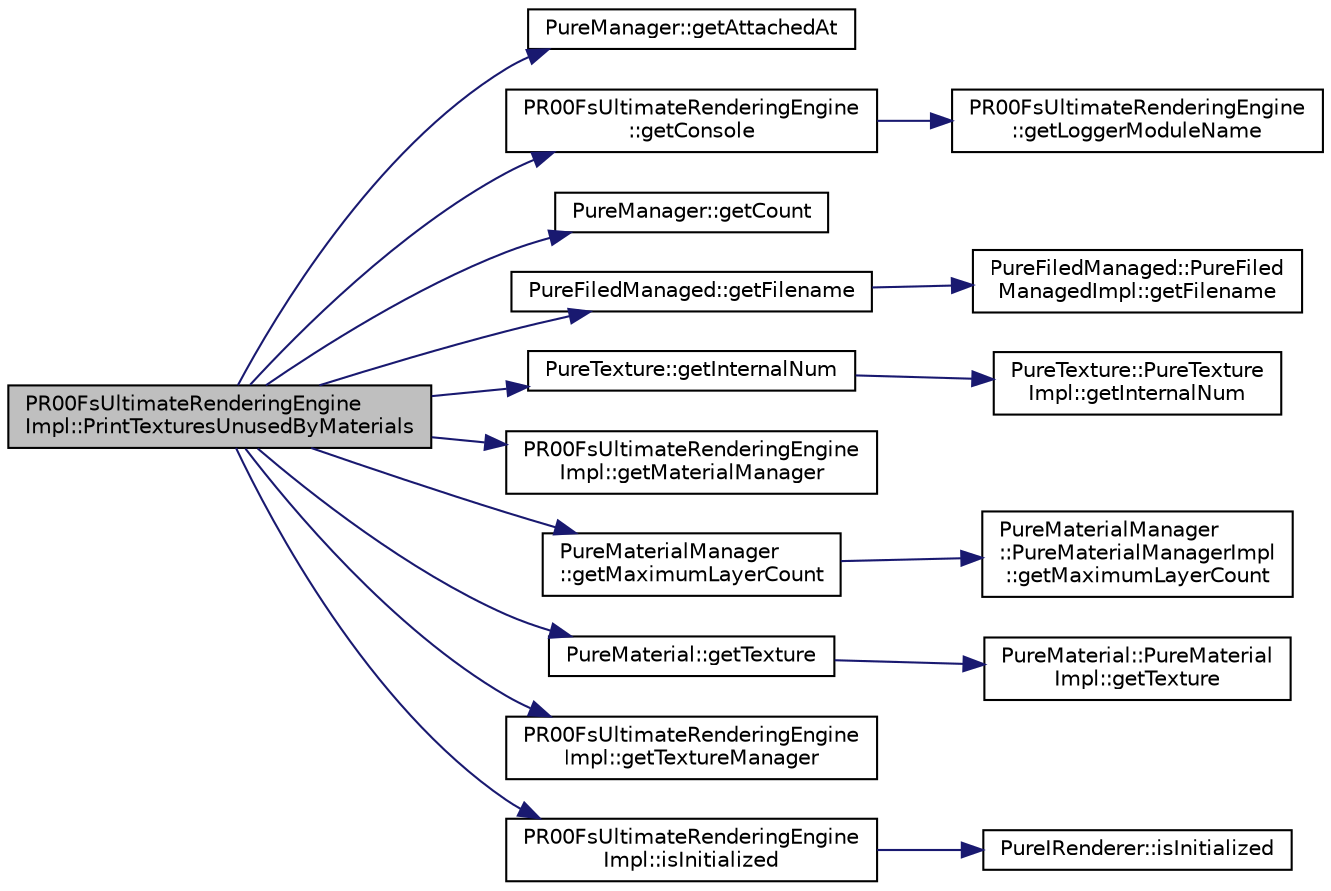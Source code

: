 digraph "PR00FsUltimateRenderingEngineImpl::PrintTexturesUnusedByMaterials"
{
 // LATEX_PDF_SIZE
  edge [fontname="Helvetica",fontsize="10",labelfontname="Helvetica",labelfontsize="10"];
  node [fontname="Helvetica",fontsize="10",shape=record];
  rankdir="LR";
  Node1 [label="PR00FsUltimateRenderingEngine\lImpl::PrintTexturesUnusedByMaterials",height=0.2,width=0.4,color="black", fillcolor="grey75", style="filled", fontcolor="black",tooltip=" "];
  Node1 -> Node2 [color="midnightblue",fontsize="10",style="solid",fontname="Helvetica"];
  Node2 [label="PureManager::getAttachedAt",height=0.2,width=0.4,color="black", fillcolor="white", style="filled",URL="$class_pure_manager.html#a9dc649f2708925167bec9d35c5cd1dac",tooltip="Gets the pointer to the managed at the given index."];
  Node1 -> Node3 [color="midnightblue",fontsize="10",style="solid",fontname="Helvetica"];
  Node3 [label="PR00FsUltimateRenderingEngine\l::getConsole",height=0.2,width=0.4,color="black", fillcolor="white", style="filled",URL="$class_p_r00_fs_ultimate_rendering_engine.html#a5bcf1d9cc74a732a647fa4138f74f476",tooltip="Returns access to console preset with logger module name as this class."];
  Node3 -> Node4 [color="midnightblue",fontsize="10",style="solid",fontname="Helvetica"];
  Node4 [label="PR00FsUltimateRenderingEngine\l::getLoggerModuleName",height=0.2,width=0.4,color="black", fillcolor="white", style="filled",URL="$class_p_r00_fs_ultimate_rendering_engine.html#a95bc1e80a8e0a3fbdc0d0b57cd7197a6",tooltip="Returns the logger module name of this class."];
  Node1 -> Node5 [color="midnightblue",fontsize="10",style="solid",fontname="Helvetica"];
  Node5 [label="PureManager::getCount",height=0.2,width=0.4,color="black", fillcolor="white", style="filled",URL="$class_pure_manager.html#a00243cdb714c13e7a80ad2b4d2640d72",tooltip="Gets the number of managed objects."];
  Node1 -> Node6 [color="midnightblue",fontsize="10",style="solid",fontname="Helvetica"];
  Node6 [label="PureFiledManaged::getFilename",height=0.2,width=0.4,color="black", fillcolor="white", style="filled",URL="$class_pure_filed_managed.html#aec5cd427534677fd00608e8ef20364da",tooltip="Gets the filename."];
  Node6 -> Node7 [color="midnightblue",fontsize="10",style="solid",fontname="Helvetica"];
  Node7 [label="PureFiledManaged::PureFiled\lManagedImpl::getFilename",height=0.2,width=0.4,color="black", fillcolor="white", style="filled",URL="$class_pure_filed_managed_1_1_pure_filed_managed_impl.html#aed538d2904c86f182328bc8a989c269f",tooltip="Gets the filename."];
  Node1 -> Node8 [color="midnightblue",fontsize="10",style="solid",fontname="Helvetica"];
  Node8 [label="PureTexture::getInternalNum",height=0.2,width=0.4,color="black", fillcolor="white", style="filled",URL="$class_pure_texture.html#ac138e276d86d1369d751b1d77deec13e",tooltip="Gets the internal texture ID."];
  Node8 -> Node9 [color="midnightblue",fontsize="10",style="solid",fontname="Helvetica"];
  Node9 [label="PureTexture::PureTexture\lImpl::getInternalNum",height=0.2,width=0.4,color="black", fillcolor="white", style="filled",URL="$class_pure_texture_1_1_pure_texture_impl.html#ae7632a2200d7e3fd3fbb342a30a1f313",tooltip=" "];
  Node1 -> Node10 [color="midnightblue",fontsize="10",style="solid",fontname="Helvetica"];
  Node10 [label="PR00FsUltimateRenderingEngine\lImpl::getMaterialManager",height=0.2,width=0.4,color="black", fillcolor="white", style="filled",URL="$class_p_r00_fs_ultimate_rendering_engine_impl.html#a505a8e844b86a454aee09979647e00db",tooltip="Get access to material handler functions."];
  Node1 -> Node11 [color="midnightblue",fontsize="10",style="solid",fontname="Helvetica"];
  Node11 [label="PureMaterialManager\l::getMaximumLayerCount",height=0.2,width=0.4,color="black", fillcolor="white", style="filled",URL="$class_pure_material_manager.html#a3dfa0bbaaf176c14b041e98cb4ba598c",tooltip="Tells maximum number of layers allowed per material."];
  Node11 -> Node12 [color="midnightblue",fontsize="10",style="solid",fontname="Helvetica"];
  Node12 [label="PureMaterialManager\l::PureMaterialManagerImpl\l::getMaximumLayerCount",height=0.2,width=0.4,color="black", fillcolor="white", style="filled",URL="$class_pure_material_manager_1_1_pure_material_manager_impl.html#a73aaeda17c5a71e2277f0d46acfa2605",tooltip=" "];
  Node1 -> Node13 [color="midnightblue",fontsize="10",style="solid",fontname="Helvetica"];
  Node13 [label="PureMaterial::getTexture",height=0.2,width=0.4,color="black", fillcolor="white", style="filled",URL="$class_pure_material.html#aac639580d21c36bce9a095a0a15ce074",tooltip="Gets the texture of the material on the specified level."];
  Node13 -> Node14 [color="midnightblue",fontsize="10",style="solid",fontname="Helvetica"];
  Node14 [label="PureMaterial::PureMaterial\lImpl::getTexture",height=0.2,width=0.4,color="black", fillcolor="white", style="filled",URL="$class_pure_material_1_1_pure_material_impl.html#a2938b62292a5e989159eb403b65648bb",tooltip=" "];
  Node1 -> Node15 [color="midnightblue",fontsize="10",style="solid",fontname="Helvetica"];
  Node15 [label="PR00FsUltimateRenderingEngine\lImpl::getTextureManager",height=0.2,width=0.4,color="black", fillcolor="white", style="filled",URL="$class_p_r00_fs_ultimate_rendering_engine_impl.html#abd818112cc75ceff172d4a503a51bd68",tooltip="Get access to texture handler functions."];
  Node1 -> Node16 [color="midnightblue",fontsize="10",style="solid",fontname="Helvetica"];
  Node16 [label="PR00FsUltimateRenderingEngine\lImpl::isInitialized",height=0.2,width=0.4,color="black", fillcolor="white", style="filled",URL="$class_p_r00_fs_ultimate_rendering_engine_impl.html#aee0addbb450f00c2dc8c57530cac7b8c",tooltip="Gets the state of the engine."];
  Node16 -> Node17 [color="midnightblue",fontsize="10",style="solid",fontname="Helvetica"];
  Node17 [label="PureIRenderer::isInitialized",height=0.2,width=0.4,color="black", fillcolor="white", style="filled",URL="$class_pure_i_renderer.html#ad241be1a3da0de7abb0655f5aa39e21f",tooltip="Gets the state of the renderer."];
}
